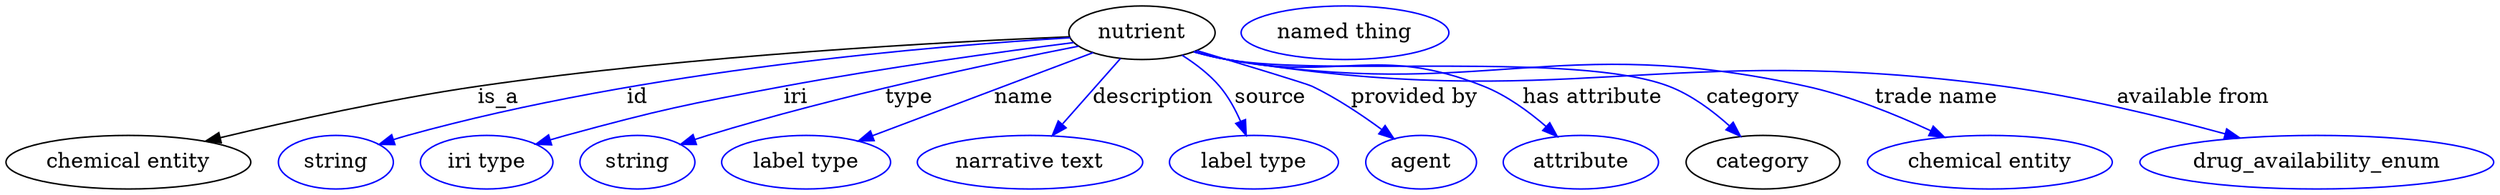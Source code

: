 digraph {
	graph [bb="0,0,1662.2,123"];
	node [label="\N"];
	nutrient	[height=0.5,
		label=nutrient,
		pos="759.89,105",
		width=1.354];
	"chemical entity"	[height=0.5,
		pos="81.893,18",
		width=2.2748];
	nutrient -> "chemical entity"	[label=is_a,
		lp="328.89,61.5",
		pos="e,133.36,32.105 711.59,102.3 629.64,98.958 458.29,89.931 314.89,69 256.16,60.427 190.07,45.759 143.33,34.52"];
	id	[color=blue,
		height=0.5,
		label=string,
		pos="219.89,18",
		width=1.0652];
	nutrient -> id	[color=blue,
		label=id,
		lp="421.89,61.5",
		pos="e,248.88,29.996 711.89,101.61 622.87,96.257 426.8,80.093 267.89,36 264.78,35.137 261.58,34.175 258.39,33.159",
		style=solid];
	iri	[color=blue,
		height=0.5,
		label="iri type",
		pos="320.89,18",
		width=1.2277];
	nutrient -> iri	[color=blue,
		label=iri,
		lp="527.89,61.5",
		pos="e,354.18,29.946 714.15,98.422 665.73,92.262 587.16,81.539 519.89,69 454.92,56.888 438.69,53.271 374.89,36 371.31,35.031 367.62,33.979 \
363.92,32.889",
		style=solid];
	type	[color=blue,
		height=0.5,
		label=string,
		pos="421.89,18",
		width=1.0652];
	nutrient -> type	[color=blue,
		label=type,
		lp="603.89,61.5",
		pos="e,450.83,29.97 717.49,95.983 660.4,84.762 555.94,62.719 468.89,36 466.13,35.153 463.29,34.238 460.45,33.289",
		style=solid];
	name	[color=blue,
		height=0.5,
		label="label type",
		pos="534.89,18",
		width=1.5707];
	nutrient -> name	[color=blue,
		label=name,
		lp="680.89,61.5",
		pos="e,569.87,32.214 727.18,91.64 688.2,76.915 622.89,52.244 579.35,35.797",
		style=solid];
	description	[color=blue,
		height=0.5,
		label="narrative text",
		pos="684.89,18",
		width=2.0943];
	nutrient -> description	[color=blue,
		label=description,
		lp="767.39,61.5",
		pos="e,699.82,35.92 745.43,87.611 734.47,75.19 719.23,57.911 706.78,43.801",
		style=solid];
	source	[color=blue,
		height=0.5,
		label="label type",
		pos="834.89,18",
		width=1.5707];
	nutrient -> source	[color=blue,
		label=source,
		lp="845.89,61.5",
		pos="e,829.68,36.066 786.7,89.915 795.56,84.301 804.91,77.207 811.89,69 817.7,62.169 822.34,53.628 825.89,45.547",
		style=solid];
	"provided by"	[color=blue,
		height=0.5,
		label=agent,
		pos="946.89,18",
		width=1.0291];
	nutrient -> "provided by"	[color=blue,
		label="provided by",
		lp="942.39,61.5",
		pos="e,928.64,33.821 796.52,93.045 828.45,83.447 870.24,70.759 873.89,69 890.24,61.12 907.04,49.867 920.4,40.03",
		style=solid];
	"has attribute"	[color=blue,
		height=0.5,
		label=attribute,
		pos="1053.9,18",
		width=1.4443];
	nutrient -> "has attribute"	[color=blue,
		label="has attribute",
		lp="1061.9,61.5",
		pos="e,1038.1,35.212 794.91,92.447 802.12,90.382 809.7,88.435 816.89,87 892.27,71.952 917.51,97.508 988.89,69 1004.3,62.865 1019.1,51.999 \
1030.7,41.961",
		style=solid];
	category	[height=0.5,
		pos="1174.9,18",
		width=1.4263];
	nutrient -> category	[color=blue,
		label=category,
		lp="1169.4,61.5",
		pos="e,1159.9,35.694 794.56,92.287 801.86,90.209 809.57,88.297 816.89,87 881.78,75.507 1051.4,92.812 1112.9,69 1127.6,63.291 1141.6,52.717 \
1152.5,42.758",
		style=solid];
	"trade name"	[color=blue,
		height=0.5,
		label="chemical entity",
		pos="1325.9,18",
		width=2.2748];
	nutrient -> "trade name"	[color=blue,
		label="trade name",
		lp="1290.9,61.5",
		pos="e,1296,34.766 794.54,92.206 801.85,90.133 809.56,88.244 816.89,87 987.09,58.117 1036.4,106.52 1204.9,69 1233.4,62.66 1263.7,50.114 \
1286.9,39.175",
		style=solid];
	"available from"	[color=blue,
		height=0.5,
		label=drug_availability_enum,
		pos="1543.9,18",
		width=3.2858];
	nutrient -> "available from"	[color=blue,
		label="available from",
		lp="1463.4,61.5",
		pos="e,1492.7,34.35 794.53,92.139 801.84,90.071 809.56,88.201 816.89,87 1044.7,49.714 1107.2,100.13 1335.9,69 1386,62.174 1441.7,48.449 \
1482.9,37.102",
		style=solid];
	"named thing_category"	[color=blue,
		height=0.5,
		label="named thing",
		pos="895.89,105",
		width=1.9318];
}
